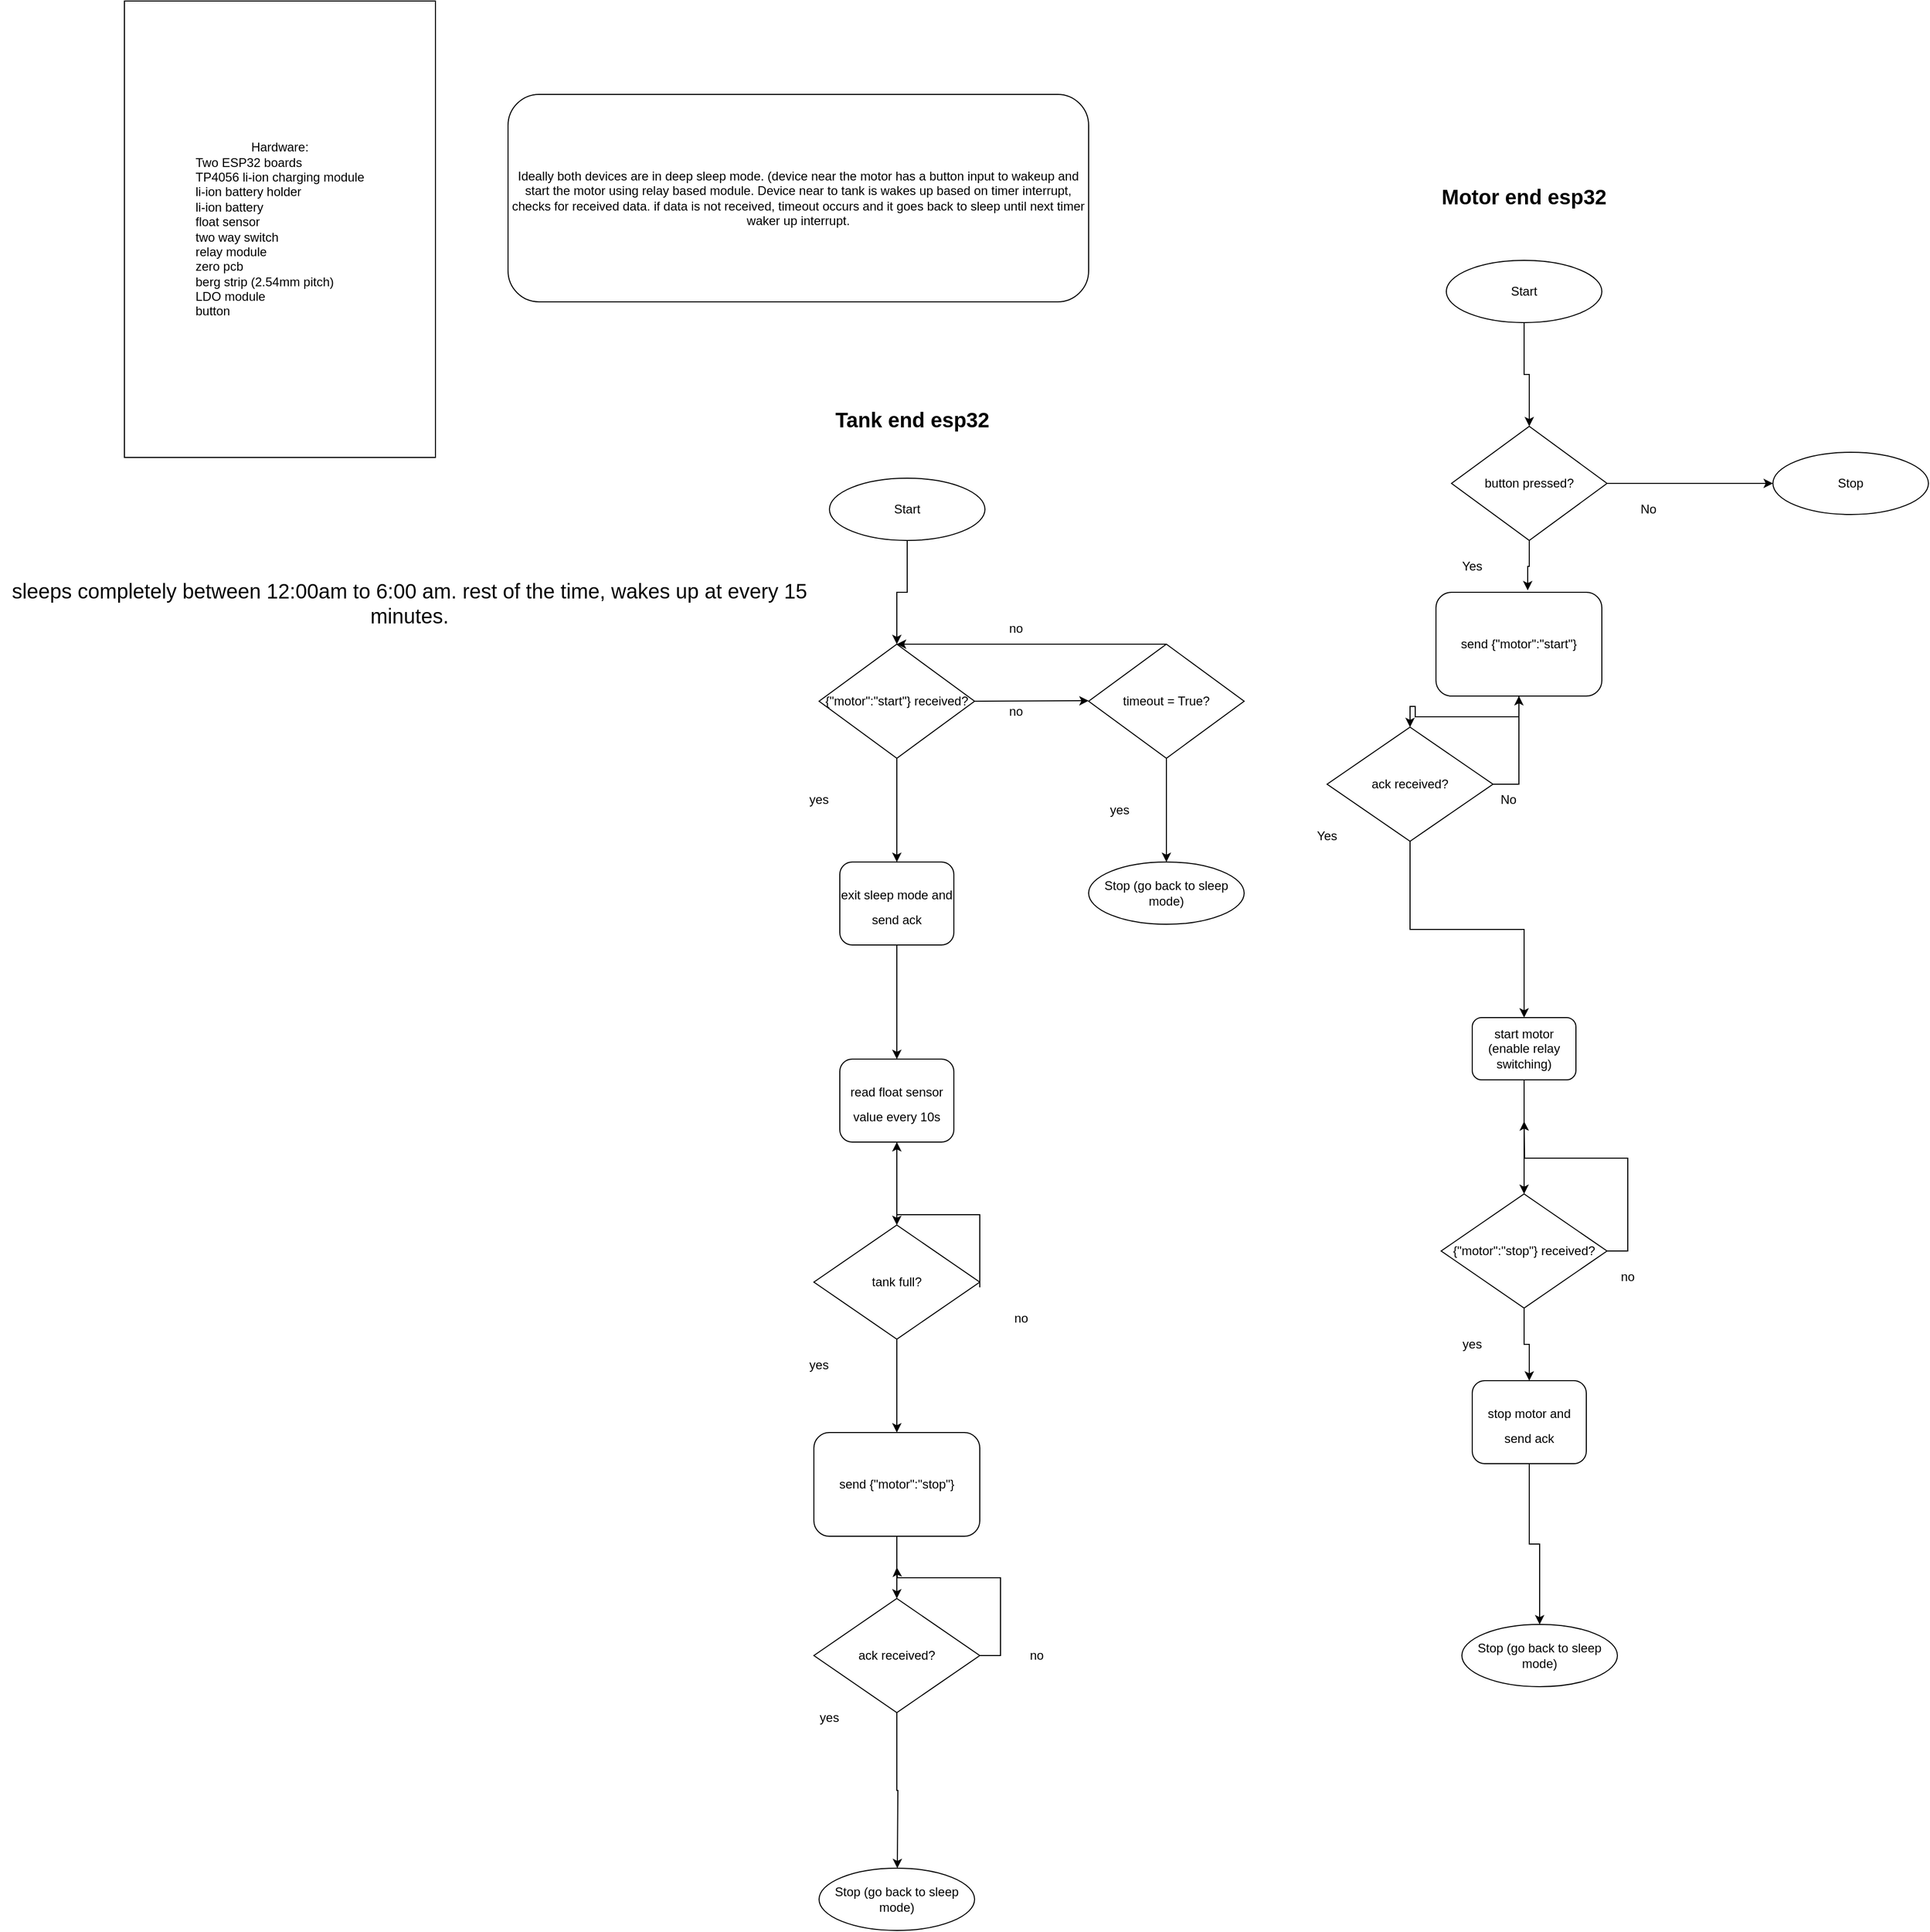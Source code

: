 <mxfile version="20.0.1" type="device"><diagram id="PQ-e1yWyIV8eQIb5cCXE" name="Page-1"><mxGraphModel dx="2568" dy="1493" grid="1" gridSize="10" guides="1" tooltips="1" connect="1" arrows="1" fold="1" page="1" pageScale="1" pageWidth="850" pageHeight="1100" math="0" shadow="0"><root><mxCell id="0"/><mxCell id="1" parent="0"/><mxCell id="6gVMV3uoPwn9uSroOzkd-8" style="edgeStyle=orthogonalEdgeStyle;rounded=0;orthogonalLoop=1;jettySize=auto;html=1;exitX=0.5;exitY=1;exitDx=0;exitDy=0;entryX=0.5;entryY=0;entryDx=0;entryDy=0;fontSize=20;" parent="1" source="fD0LM-h468gj-qK1StAi-1" target="fD0LM-h468gj-qK1StAi-7" edge="1"><mxGeometry relative="1" as="geometry"/></mxCell><mxCell id="fD0LM-h468gj-qK1StAi-1" value="Start&lt;br&gt;" style="ellipse;whiteSpace=wrap;html=1;" parent="1" vertex="1"><mxGeometry x="365" y="170" width="150" height="60" as="geometry"/></mxCell><mxCell id="fD0LM-h468gj-qK1StAi-3" value="Ideally both devices are in deep sleep mode. (device near the motor has a button input to wakeup and start the motor using relay based module. Device near to tank is wakes up based on timer interrupt, checks for received data. if data is not received, timeout occurs and it goes back to sleep until next timer waker up interrupt." style="rounded=1;whiteSpace=wrap;html=1;" parent="1" vertex="1"><mxGeometry x="-540" y="10" width="560" height="200" as="geometry"/></mxCell><mxCell id="fD0LM-h468gj-qK1StAi-13" value="" style="edgeStyle=orthogonalEdgeStyle;rounded=0;orthogonalLoop=1;jettySize=auto;html=1;entryX=0.553;entryY=-0.019;entryDx=0;entryDy=0;entryPerimeter=0;" parent="1" source="fD0LM-h468gj-qK1StAi-7" target="fD0LM-h468gj-qK1StAi-14" edge="1"><mxGeometry relative="1" as="geometry"><mxPoint x="445" y="490" as="targetPoint"/></mxGeometry></mxCell><mxCell id="6gVMV3uoPwn9uSroOzkd-6" style="edgeStyle=orthogonalEdgeStyle;rounded=0;orthogonalLoop=1;jettySize=auto;html=1;exitX=1;exitY=0.5;exitDx=0;exitDy=0;entryX=0;entryY=0.5;entryDx=0;entryDy=0;" parent="1" source="fD0LM-h468gj-qK1StAi-7" target="6gVMV3uoPwn9uSroOzkd-5" edge="1"><mxGeometry relative="1" as="geometry"/></mxCell><mxCell id="fD0LM-h468gj-qK1StAi-7" value="button pressed?" style="rhombus;whiteSpace=wrap;html=1;" parent="1" vertex="1"><mxGeometry x="370" y="330" width="150" height="110" as="geometry"/></mxCell><mxCell id="fD0LM-h468gj-qK1StAi-10" value="No&lt;br&gt;" style="text;html=1;strokeColor=none;fillColor=none;align=center;verticalAlign=middle;whiteSpace=wrap;rounded=0;" parent="1" vertex="1"><mxGeometry x="520" y="390" width="80" height="40" as="geometry"/></mxCell><mxCell id="fD0LM-h468gj-qK1StAi-11" value="Yes" style="text;html=1;strokeColor=none;fillColor=none;align=center;verticalAlign=middle;whiteSpace=wrap;rounded=0;" parent="1" vertex="1"><mxGeometry x="350" y="440" width="80" height="50" as="geometry"/></mxCell><mxCell id="6gVMV3uoPwn9uSroOzkd-20" style="edgeStyle=orthogonalEdgeStyle;rounded=0;orthogonalLoop=1;jettySize=auto;html=1;exitX=0.5;exitY=1;exitDx=0;exitDy=0;entryX=0.5;entryY=0;entryDx=0;entryDy=0;fontSize=12;" parent="1" source="fD0LM-h468gj-qK1StAi-14" target="fD0LM-h468gj-qK1StAi-18" edge="1"><mxGeometry relative="1" as="geometry"/></mxCell><mxCell id="fD0LM-h468gj-qK1StAi-14" value="send {&quot;motor&quot;:&quot;start&quot;}" style="rounded=1;whiteSpace=wrap;html=1;" parent="1" vertex="1"><mxGeometry x="355" y="490" width="160" height="100" as="geometry"/></mxCell><mxCell id="fD0LM-h468gj-qK1StAi-19" style="edgeStyle=orthogonalEdgeStyle;rounded=0;orthogonalLoop=1;jettySize=auto;html=1;exitX=1;exitY=0.5;exitDx=0;exitDy=0;entryX=0.5;entryY=1;entryDx=0;entryDy=0;" parent="1" source="fD0LM-h468gj-qK1StAi-18" target="fD0LM-h468gj-qK1StAi-14" edge="1"><mxGeometry relative="1" as="geometry"/></mxCell><mxCell id="6gVMV3uoPwn9uSroOzkd-21" style="edgeStyle=orthogonalEdgeStyle;rounded=0;orthogonalLoop=1;jettySize=auto;html=1;exitX=0.5;exitY=1;exitDx=0;exitDy=0;entryX=0.5;entryY=0;entryDx=0;entryDy=0;fontSize=12;" parent="1" source="fD0LM-h468gj-qK1StAi-18" target="fD0LM-h468gj-qK1StAi-24" edge="1"><mxGeometry relative="1" as="geometry"/></mxCell><mxCell id="fD0LM-h468gj-qK1StAi-18" value="ack received?" style="rhombus;whiteSpace=wrap;html=1;" parent="1" vertex="1"><mxGeometry x="250" y="620" width="160" height="110" as="geometry"/></mxCell><mxCell id="fD0LM-h468gj-qK1StAi-20" value="No&lt;br&gt;" style="text;html=1;strokeColor=none;fillColor=none;align=center;verticalAlign=middle;whiteSpace=wrap;rounded=0;" parent="1" vertex="1"><mxGeometry x="395" y="675" width="60" height="30" as="geometry"/></mxCell><mxCell id="fD0LM-h468gj-qK1StAi-21" value="Yes" style="text;html=1;strokeColor=none;fillColor=none;align=center;verticalAlign=middle;whiteSpace=wrap;rounded=0;" parent="1" vertex="1"><mxGeometry x="220" y="710" width="60" height="30" as="geometry"/></mxCell><mxCell id="6gVMV3uoPwn9uSroOzkd-33" style="edgeStyle=orthogonalEdgeStyle;rounded=0;orthogonalLoop=1;jettySize=auto;html=1;exitX=0.5;exitY=1;exitDx=0;exitDy=0;entryX=0.5;entryY=0;entryDx=0;entryDy=0;fontSize=12;" parent="1" source="fD0LM-h468gj-qK1StAi-24" target="6gVMV3uoPwn9uSroOzkd-32" edge="1"><mxGeometry relative="1" as="geometry"/></mxCell><mxCell id="fD0LM-h468gj-qK1StAi-24" value="start motor (enable relay switching)" style="rounded=1;whiteSpace=wrap;html=1;" parent="1" vertex="1"><mxGeometry x="390" y="900" width="100" height="60" as="geometry"/></mxCell><mxCell id="6gVMV3uoPwn9uSroOzkd-5" value="Stop" style="ellipse;whiteSpace=wrap;html=1;" parent="1" vertex="1"><mxGeometry x="680" y="355" width="150" height="60" as="geometry"/></mxCell><mxCell id="6gVMV3uoPwn9uSroOzkd-7" value="&lt;b&gt;&lt;font style=&quot;font-size: 20px;&quot;&gt;Motor end esp32&lt;/font&gt;&lt;/b&gt;" style="text;html=1;strokeColor=none;fillColor=none;align=center;verticalAlign=middle;whiteSpace=wrap;rounded=0;" parent="1" vertex="1"><mxGeometry x="320" y="45" width="240" height="125" as="geometry"/></mxCell><mxCell id="6gVMV3uoPwn9uSroOzkd-9" value="&lt;b&gt;&lt;font style=&quot;font-size: 20px;&quot;&gt;Tank end esp32&lt;/font&gt;&lt;/b&gt;" style="text;html=1;strokeColor=none;fillColor=none;align=center;verticalAlign=middle;whiteSpace=wrap;rounded=0;" parent="1" vertex="1"><mxGeometry x="-270" y="260" width="240" height="125" as="geometry"/></mxCell><mxCell id="6gVMV3uoPwn9uSroOzkd-13" style="edgeStyle=orthogonalEdgeStyle;rounded=0;orthogonalLoop=1;jettySize=auto;html=1;exitX=0.5;exitY=1;exitDx=0;exitDy=0;entryX=0.5;entryY=0;entryDx=0;entryDy=0;fontSize=20;" parent="1" source="6gVMV3uoPwn9uSroOzkd-10" target="6gVMV3uoPwn9uSroOzkd-11" edge="1"><mxGeometry relative="1" as="geometry"/></mxCell><mxCell id="6gVMV3uoPwn9uSroOzkd-10" value="Start&lt;br&gt;" style="ellipse;whiteSpace=wrap;html=1;" parent="1" vertex="1"><mxGeometry x="-230" y="380" width="150" height="60" as="geometry"/></mxCell><mxCell id="6gVMV3uoPwn9uSroOzkd-15" style="edgeStyle=orthogonalEdgeStyle;rounded=0;orthogonalLoop=1;jettySize=auto;html=1;exitX=0.5;exitY=1;exitDx=0;exitDy=0;entryX=0.5;entryY=0;entryDx=0;entryDy=0;fontSize=20;" parent="1" source="6gVMV3uoPwn9uSroOzkd-11" target="6gVMV3uoPwn9uSroOzkd-14" edge="1"><mxGeometry relative="1" as="geometry"/></mxCell><mxCell id="6gVMV3uoPwn9uSroOzkd-18" style="edgeStyle=orthogonalEdgeStyle;rounded=0;orthogonalLoop=1;jettySize=auto;html=1;exitX=1;exitY=0.5;exitDx=0;exitDy=0;fontSize=12;" parent="1" source="6gVMV3uoPwn9uSroOzkd-11" edge="1"><mxGeometry relative="1" as="geometry"><mxPoint x="20" y="594.529" as="targetPoint"/></mxGeometry></mxCell><mxCell id="6gVMV3uoPwn9uSroOzkd-11" value="{&quot;motor&quot;:&quot;start&quot;} received?" style="rhombus;whiteSpace=wrap;html=1;" parent="1" vertex="1"><mxGeometry x="-240" y="540" width="150" height="110" as="geometry"/></mxCell><mxCell id="6gVMV3uoPwn9uSroOzkd-12" value="sleeps completely between 12:00am to 6:00 am. rest of the time, wakes up at every 15 minutes." style="text;html=1;strokeColor=none;fillColor=none;align=center;verticalAlign=middle;whiteSpace=wrap;rounded=0;fontSize=20;" parent="1" vertex="1"><mxGeometry x="-1030" y="470" width="790" height="60" as="geometry"/></mxCell><mxCell id="6gVMV3uoPwn9uSroOzkd-23" style="edgeStyle=orthogonalEdgeStyle;rounded=0;orthogonalLoop=1;jettySize=auto;html=1;exitX=0.5;exitY=1;exitDx=0;exitDy=0;fontSize=12;" parent="1" source="6gVMV3uoPwn9uSroOzkd-14" target="6gVMV3uoPwn9uSroOzkd-22" edge="1"><mxGeometry relative="1" as="geometry"/></mxCell><mxCell id="6gVMV3uoPwn9uSroOzkd-14" value="&lt;font style=&quot;font-size: 12px;&quot;&gt;exit sleep mode and send ack&lt;/font&gt;" style="rounded=1;whiteSpace=wrap;html=1;fontSize=20;" parent="1" vertex="1"><mxGeometry x="-220" y="750" width="110" height="80" as="geometry"/></mxCell><mxCell id="6gVMV3uoPwn9uSroOzkd-16" value="yes" style="text;html=1;strokeColor=none;fillColor=none;align=center;verticalAlign=middle;whiteSpace=wrap;rounded=0;fontSize=12;" parent="1" vertex="1"><mxGeometry x="-280" y="660" width="80" height="60" as="geometry"/></mxCell><mxCell id="6gVMV3uoPwn9uSroOzkd-17" value="no" style="text;html=1;strokeColor=none;fillColor=none;align=center;verticalAlign=middle;whiteSpace=wrap;rounded=0;fontSize=12;" parent="1" vertex="1"><mxGeometry x="-100" y="580" width="100" height="50" as="geometry"/></mxCell><mxCell id="6gVMV3uoPwn9uSroOzkd-19" value="Stop (go back to sleep mode)" style="ellipse;whiteSpace=wrap;html=1;" parent="1" vertex="1"><mxGeometry x="20" y="750" width="150" height="60" as="geometry"/></mxCell><mxCell id="6gVMV3uoPwn9uSroOzkd-25" value="" style="edgeStyle=orthogonalEdgeStyle;rounded=0;orthogonalLoop=1;jettySize=auto;html=1;fontSize=12;" parent="1" source="6gVMV3uoPwn9uSroOzkd-22" edge="1"><mxGeometry relative="1" as="geometry"><mxPoint x="-165" y="1100.0" as="targetPoint"/></mxGeometry></mxCell><mxCell id="6gVMV3uoPwn9uSroOzkd-22" value="&lt;font style=&quot;font-size: 12px;&quot;&gt;read float sensor value every 10s&lt;/font&gt;" style="rounded=1;whiteSpace=wrap;html=1;fontSize=20;" parent="1" vertex="1"><mxGeometry x="-220" y="940" width="110" height="80" as="geometry"/></mxCell><mxCell id="6gVMV3uoPwn9uSroOzkd-31" style="edgeStyle=orthogonalEdgeStyle;rounded=0;orthogonalLoop=1;jettySize=auto;html=1;exitX=0.5;exitY=1;exitDx=0;exitDy=0;entryX=0.5;entryY=0;entryDx=0;entryDy=0;fontSize=12;" parent="1" source="6gVMV3uoPwn9uSroOzkd-26" target="6gVMV3uoPwn9uSroOzkd-30" edge="1"><mxGeometry relative="1" as="geometry"/></mxCell><mxCell id="6gVMV3uoPwn9uSroOzkd-26" value="tank full?" style="rhombus;whiteSpace=wrap;html=1;" parent="1" vertex="1"><mxGeometry x="-245" y="1100" width="160" height="110" as="geometry"/></mxCell><mxCell id="6gVMV3uoPwn9uSroOzkd-28" style="edgeStyle=orthogonalEdgeStyle;rounded=0;orthogonalLoop=1;jettySize=auto;html=1;exitX=0;exitY=0;exitDx=0;exitDy=0;entryX=0.5;entryY=1;entryDx=0;entryDy=0;fontSize=12;" parent="1" source="6gVMV3uoPwn9uSroOzkd-27" target="6gVMV3uoPwn9uSroOzkd-22" edge="1"><mxGeometry relative="1" as="geometry"/></mxCell><mxCell id="6gVMV3uoPwn9uSroOzkd-27" value="no" style="text;html=1;strokeColor=none;fillColor=none;align=center;verticalAlign=middle;whiteSpace=wrap;rounded=0;fontSize=12;" parent="1" vertex="1"><mxGeometry x="-85" y="1160" width="80" height="60" as="geometry"/></mxCell><mxCell id="6gVMV3uoPwn9uSroOzkd-29" value="yes" style="text;html=1;strokeColor=none;fillColor=none;align=center;verticalAlign=middle;whiteSpace=wrap;rounded=0;fontSize=12;" parent="1" vertex="1"><mxGeometry x="-270" y="1220" width="60" height="30" as="geometry"/></mxCell><mxCell id="6gVMV3uoPwn9uSroOzkd-40" style="edgeStyle=orthogonalEdgeStyle;rounded=0;orthogonalLoop=1;jettySize=auto;html=1;entryX=0.5;entryY=0;entryDx=0;entryDy=0;fontSize=12;" parent="1" source="6gVMV3uoPwn9uSroOzkd-30" target="6gVMV3uoPwn9uSroOzkd-39" edge="1"><mxGeometry relative="1" as="geometry"/></mxCell><mxCell id="6gVMV3uoPwn9uSroOzkd-30" value="send {&quot;motor&quot;:&quot;stop&quot;}" style="rounded=1;whiteSpace=wrap;html=1;" parent="1" vertex="1"><mxGeometry x="-245" y="1300" width="160" height="100" as="geometry"/></mxCell><mxCell id="6gVMV3uoPwn9uSroOzkd-35" style="edgeStyle=orthogonalEdgeStyle;rounded=0;orthogonalLoop=1;jettySize=auto;html=1;exitX=0.5;exitY=1;exitDx=0;exitDy=0;entryX=0.5;entryY=0;entryDx=0;entryDy=0;fontSize=12;" parent="1" source="6gVMV3uoPwn9uSroOzkd-32" target="6gVMV3uoPwn9uSroOzkd-34" edge="1"><mxGeometry relative="1" as="geometry"/></mxCell><mxCell id="6gVMV3uoPwn9uSroOzkd-38" style="edgeStyle=orthogonalEdgeStyle;rounded=0;orthogonalLoop=1;jettySize=auto;html=1;exitX=1;exitY=0.5;exitDx=0;exitDy=0;fontSize=12;" parent="1" source="6gVMV3uoPwn9uSroOzkd-32" edge="1"><mxGeometry relative="1" as="geometry"><mxPoint x="440" y="1000.0" as="targetPoint"/></mxGeometry></mxCell><mxCell id="6gVMV3uoPwn9uSroOzkd-32" value="{&quot;motor&quot;:&quot;stop&quot;} received?" style="rhombus;whiteSpace=wrap;html=1;" parent="1" vertex="1"><mxGeometry x="360" y="1070" width="160" height="110" as="geometry"/></mxCell><mxCell id="6gVMV3uoPwn9uSroOzkd-47" style="edgeStyle=orthogonalEdgeStyle;rounded=0;orthogonalLoop=1;jettySize=auto;html=1;exitX=0.5;exitY=1;exitDx=0;exitDy=0;fontSize=12;" parent="1" source="6gVMV3uoPwn9uSroOzkd-34" target="6gVMV3uoPwn9uSroOzkd-46" edge="1"><mxGeometry relative="1" as="geometry"/></mxCell><mxCell id="6gVMV3uoPwn9uSroOzkd-34" value="&lt;font style=&quot;font-size: 12px;&quot;&gt;stop motor and send ack&lt;/font&gt;" style="rounded=1;whiteSpace=wrap;html=1;fontSize=20;" parent="1" vertex="1"><mxGeometry x="390" y="1250" width="110" height="80" as="geometry"/></mxCell><mxCell id="6gVMV3uoPwn9uSroOzkd-36" value="yes" style="text;html=1;strokeColor=none;fillColor=none;align=center;verticalAlign=middle;whiteSpace=wrap;rounded=0;fontSize=12;" parent="1" vertex="1"><mxGeometry x="360" y="1200" width="60" height="30" as="geometry"/></mxCell><mxCell id="6gVMV3uoPwn9uSroOzkd-37" value="no" style="text;html=1;strokeColor=none;fillColor=none;align=center;verticalAlign=middle;whiteSpace=wrap;rounded=0;fontSize=12;" parent="1" vertex="1"><mxGeometry x="500" y="1120" width="80" height="60" as="geometry"/></mxCell><mxCell id="6gVMV3uoPwn9uSroOzkd-41" style="edgeStyle=orthogonalEdgeStyle;rounded=0;orthogonalLoop=1;jettySize=auto;html=1;exitX=1;exitY=0.5;exitDx=0;exitDy=0;fontSize=12;" parent="1" source="6gVMV3uoPwn9uSroOzkd-39" edge="1"><mxGeometry relative="1" as="geometry"><mxPoint x="-165" y="1430" as="targetPoint"/></mxGeometry></mxCell><mxCell id="6gVMV3uoPwn9uSroOzkd-44" style="edgeStyle=orthogonalEdgeStyle;rounded=0;orthogonalLoop=1;jettySize=auto;html=1;exitX=0.5;exitY=1;exitDx=0;exitDy=0;fontSize=12;" parent="1" source="6gVMV3uoPwn9uSroOzkd-39" edge="1"><mxGeometry relative="1" as="geometry"><mxPoint x="-164.529" y="1720" as="targetPoint"/></mxGeometry></mxCell><mxCell id="6gVMV3uoPwn9uSroOzkd-39" value="ack received?" style="rhombus;whiteSpace=wrap;html=1;" parent="1" vertex="1"><mxGeometry x="-245" y="1460" width="160" height="110" as="geometry"/></mxCell><mxCell id="6gVMV3uoPwn9uSroOzkd-42" value="yes" style="text;html=1;strokeColor=none;fillColor=none;align=center;verticalAlign=middle;whiteSpace=wrap;rounded=0;fontSize=12;" parent="1" vertex="1"><mxGeometry x="-260" y="1560" width="60" height="30" as="geometry"/></mxCell><mxCell id="6gVMV3uoPwn9uSroOzkd-43" value="no" style="text;html=1;strokeColor=none;fillColor=none;align=center;verticalAlign=middle;whiteSpace=wrap;rounded=0;fontSize=12;" parent="1" vertex="1"><mxGeometry x="-60" y="1500" width="60" height="30" as="geometry"/></mxCell><mxCell id="6gVMV3uoPwn9uSroOzkd-45" value="Stop (go back to sleep mode)" style="ellipse;whiteSpace=wrap;html=1;" parent="1" vertex="1"><mxGeometry x="-240" y="1720" width="150" height="60" as="geometry"/></mxCell><mxCell id="6gVMV3uoPwn9uSroOzkd-46" value="Stop (go back to sleep mode)" style="ellipse;whiteSpace=wrap;html=1;" parent="1" vertex="1"><mxGeometry x="380" y="1485" width="150" height="60" as="geometry"/></mxCell><mxCell id="6gVMV3uoPwn9uSroOzkd-48" value="Hardware:&lt;br&gt;&lt;div style=&quot;text-align: left;&quot;&gt;&lt;span style=&quot;background-color: initial;&quot;&gt;Two ESP32 boards&lt;/span&gt;&lt;/div&gt;&lt;div style=&quot;text-align: justify;&quot;&gt;TP4056 li-ion charging module&lt;/div&gt;&lt;div style=&quot;text-align: justify;&quot;&gt;li-ion battery holder&lt;/div&gt;&lt;div style=&quot;text-align: justify;&quot;&gt;li-ion battery&lt;/div&gt;&lt;div style=&quot;text-align: justify;&quot;&gt;float sensor&lt;/div&gt;&lt;div style=&quot;text-align: justify;&quot;&gt;two way switch&amp;nbsp;&lt;/div&gt;&lt;div style=&quot;text-align: justify;&quot;&gt;relay module&lt;/div&gt;&lt;div style=&quot;text-align: justify;&quot;&gt;zero pcb&amp;nbsp;&lt;/div&gt;&lt;div style=&quot;text-align: justify;&quot;&gt;berg strip (2.54mm pitch)&lt;/div&gt;&lt;div style=&quot;text-align: justify;&quot;&gt;LDO module&lt;/div&gt;&lt;div style=&quot;text-align: justify;&quot;&gt;button&lt;/div&gt;" style="rounded=0;whiteSpace=wrap;html=1;" parent="1" vertex="1"><mxGeometry x="-910" y="-80" width="300" height="440" as="geometry"/></mxCell><mxCell id="qyWdUDLzEnhZOwb6bo3_-2" style="edgeStyle=orthogonalEdgeStyle;rounded=0;orthogonalLoop=1;jettySize=auto;html=1;exitX=0.5;exitY=1;exitDx=0;exitDy=0;entryX=0.5;entryY=0;entryDx=0;entryDy=0;" edge="1" parent="1" source="qyWdUDLzEnhZOwb6bo3_-1" target="6gVMV3uoPwn9uSroOzkd-19"><mxGeometry relative="1" as="geometry"/></mxCell><mxCell id="qyWdUDLzEnhZOwb6bo3_-7" style="edgeStyle=none;rounded=0;orthogonalLoop=1;jettySize=auto;html=1;exitX=0.5;exitY=0;exitDx=0;exitDy=0;entryX=0.5;entryY=0;entryDx=0;entryDy=0;" edge="1" parent="1" source="qyWdUDLzEnhZOwb6bo3_-1" target="6gVMV3uoPwn9uSroOzkd-11"><mxGeometry relative="1" as="geometry"/></mxCell><mxCell id="qyWdUDLzEnhZOwb6bo3_-1" value="timeout = True?" style="rhombus;whiteSpace=wrap;html=1;" vertex="1" parent="1"><mxGeometry x="20" y="540" width="150" height="110" as="geometry"/></mxCell><mxCell id="qyWdUDLzEnhZOwb6bo3_-3" value="yes" style="text;html=1;strokeColor=none;fillColor=none;align=center;verticalAlign=middle;whiteSpace=wrap;rounded=0;fontSize=12;" vertex="1" parent="1"><mxGeometry x="10" y="670" width="80" height="60" as="geometry"/></mxCell><mxCell id="qyWdUDLzEnhZOwb6bo3_-4" value="no" style="text;html=1;strokeColor=none;fillColor=none;align=center;verticalAlign=middle;whiteSpace=wrap;rounded=0;fontSize=12;" vertex="1" parent="1"><mxGeometry x="-100" y="500" width="100" height="50" as="geometry"/></mxCell></root></mxGraphModel></diagram></mxfile>